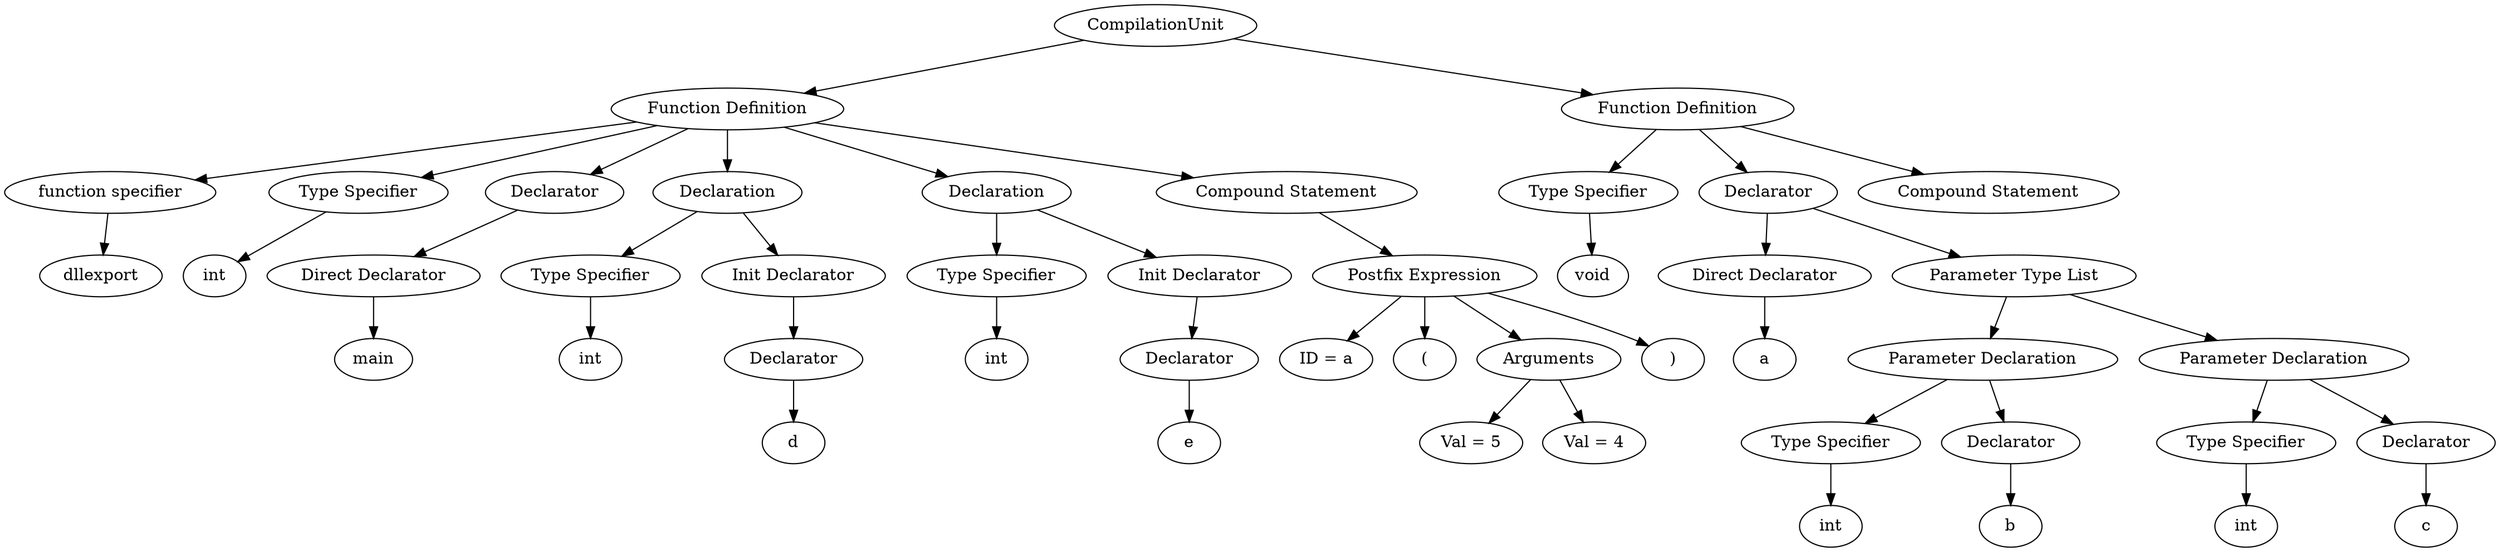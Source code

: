 digraph G {
		Q0[label="CompilationUnit"];
		Q0 -> Q1
		Q1[label="Function Definition"];
		Q1 -> Q2
		Q2[label="function specifier"];
		Q2 -> Q3
		Q3[label="dllexport"];
		Q1 -> Q4
		Q4[label="Type Specifier"];
		Q4 -> Q5
		Q5[label="int"];
		Q1 -> Q6
		Q6[label="Declarator"];
		Q6 -> Q7
		Q7[label="Direct Declarator"];
		Q7 -> Q8
		Q8[label="main"];
		Q1 -> Q9
		Q9[label="Declaration"];
		Q9 -> Q10
		Q10[label="Type Specifier"];
		Q10 -> Q11
		Q11[label="int"];
		Q9 -> Q12
		Q12[label="Init Declarator"];
		Q12 -> Q13
		Q13[label="Declarator"];
		Q13 -> Q14
		Q14[label="d"];
		Q1 -> Q15
		Q15[label="Declaration"];
		Q15 -> Q16
		Q16[label="Type Specifier"];
		Q16 -> Q17
		Q17[label="int"];
		Q15 -> Q18
		Q18[label="Init Declarator"];
		Q18 -> Q19
		Q19[label="Declarator"];
		Q19 -> Q20
		Q20[label="e"];
		Q1 -> Q21
		Q21[label="Compound Statement"];
		Q21 -> Q22
		Q22[label="Postfix Expression"];
		Q22 -> Q23
		Q23[label="ID = a"];
		Q22 -> Q24
		Q24[label="("];
		Q22 -> Q25
		Q25[label="Arguments"];
		Q25 -> Q26
		Q26[label="Val = 5"];
		Q25 -> Q27
		Q27[label="Val = 4"];
		Q22 -> Q28
		Q28[label=")"];
		Q0 -> Q29
		Q29[label="Function Definition"];
		Q29 -> Q30
		Q30[label="Type Specifier"];
		Q30 -> Q31
		Q31[label="void"];
		Q29 -> Q32
		Q32[label="Declarator"];
		Q32 -> Q33
		Q33[label="Direct Declarator"];
		Q33 -> Q34
		Q34[label="a"];
		Q32 -> Q35
		Q35[label="Parameter Type List"];
		Q35 -> Q36
		Q36[label="Parameter Declaration"];
		Q36 -> Q37
		Q37[label="Type Specifier"];
		Q37 -> Q38
		Q38[label="int"];
		Q36 -> Q39
		Q39[label="Declarator"];
		Q39 -> Q40
		Q40[label="b"];
		Q35 -> Q41
		Q41[label="Parameter Declaration"];
		Q41 -> Q42
		Q42[label="Type Specifier"];
		Q42 -> Q43
		Q43[label="int"];
		Q41 -> Q44
		Q44[label="Declarator"];
		Q44 -> Q45
		Q45[label="c"];
		Q29 -> Q46
		Q46[label="Compound Statement"];
		
}
